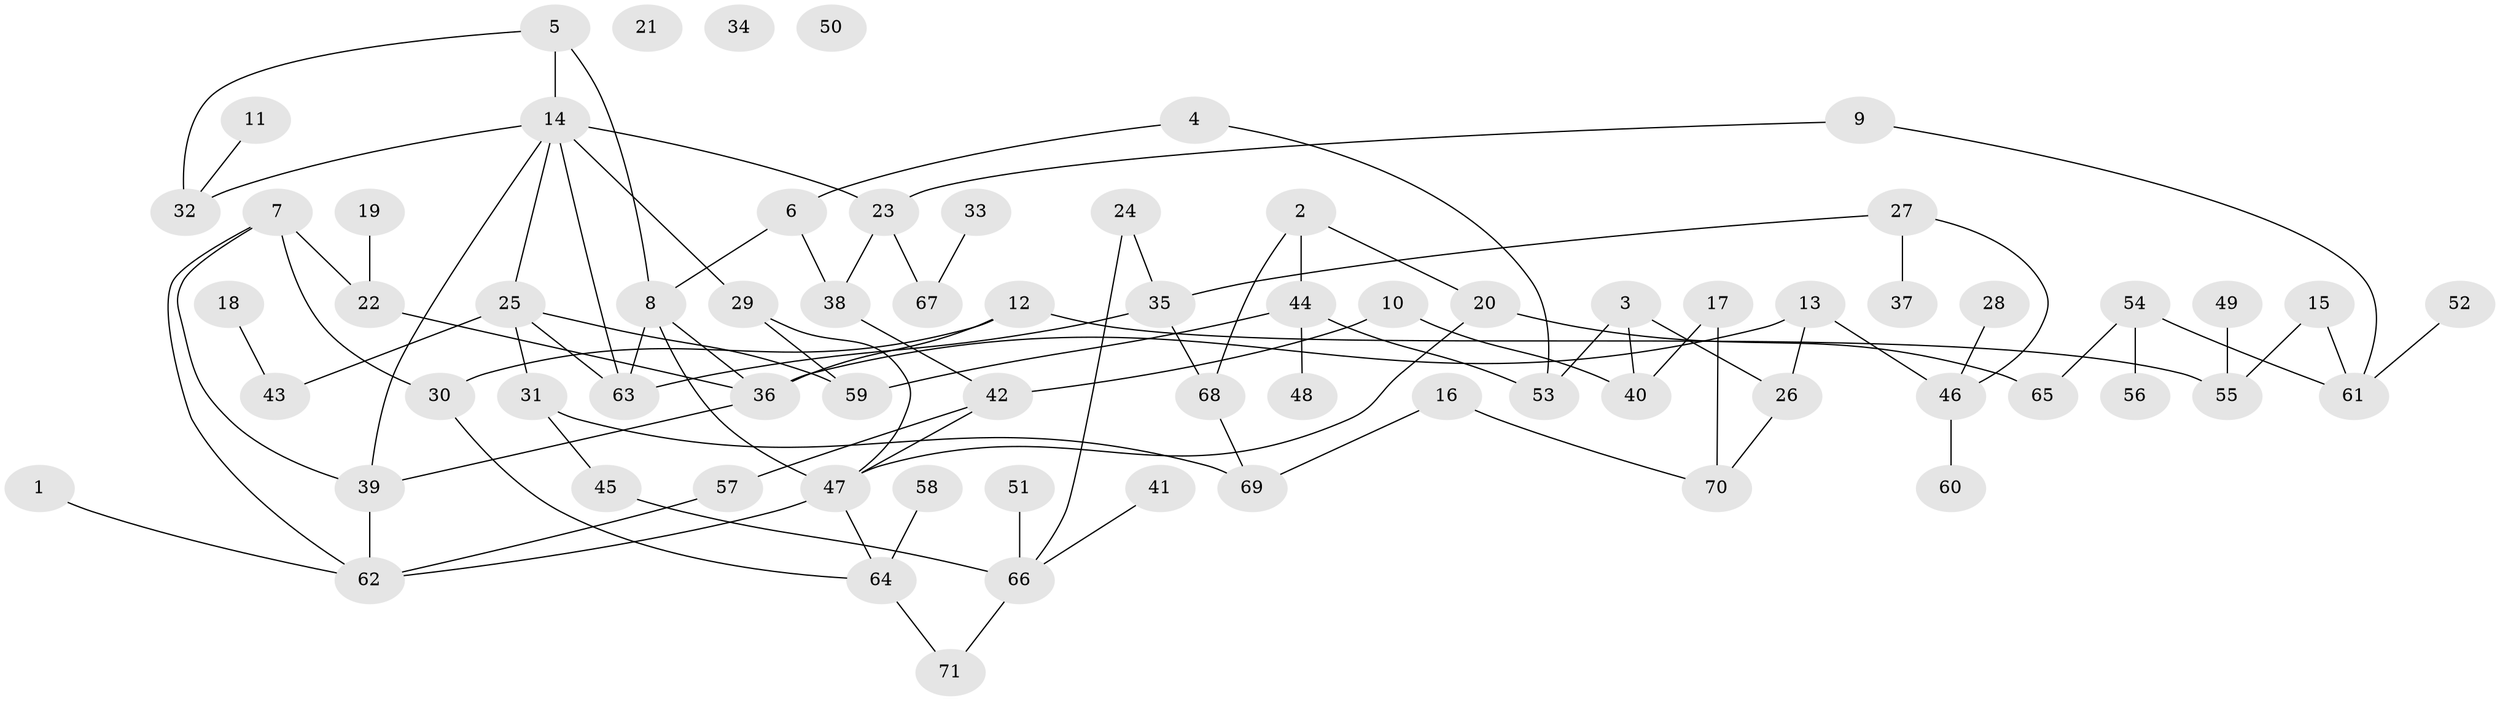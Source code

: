 // Generated by graph-tools (version 1.1) at 2025/00/03/09/25 03:00:46]
// undirected, 71 vertices, 94 edges
graph export_dot {
graph [start="1"]
  node [color=gray90,style=filled];
  1;
  2;
  3;
  4;
  5;
  6;
  7;
  8;
  9;
  10;
  11;
  12;
  13;
  14;
  15;
  16;
  17;
  18;
  19;
  20;
  21;
  22;
  23;
  24;
  25;
  26;
  27;
  28;
  29;
  30;
  31;
  32;
  33;
  34;
  35;
  36;
  37;
  38;
  39;
  40;
  41;
  42;
  43;
  44;
  45;
  46;
  47;
  48;
  49;
  50;
  51;
  52;
  53;
  54;
  55;
  56;
  57;
  58;
  59;
  60;
  61;
  62;
  63;
  64;
  65;
  66;
  67;
  68;
  69;
  70;
  71;
  1 -- 62;
  2 -- 20;
  2 -- 44;
  2 -- 68;
  3 -- 26;
  3 -- 40;
  3 -- 53;
  4 -- 6;
  4 -- 53;
  5 -- 8;
  5 -- 14;
  5 -- 32;
  6 -- 8;
  6 -- 38;
  7 -- 22;
  7 -- 30;
  7 -- 39;
  7 -- 62;
  8 -- 36;
  8 -- 47;
  8 -- 63;
  9 -- 23;
  9 -- 61;
  10 -- 40;
  10 -- 42;
  11 -- 32;
  12 -- 30;
  12 -- 36;
  12 -- 55;
  13 -- 26;
  13 -- 36;
  13 -- 46;
  14 -- 23;
  14 -- 25;
  14 -- 29;
  14 -- 32;
  14 -- 39;
  14 -- 63;
  15 -- 55;
  15 -- 61;
  16 -- 69;
  16 -- 70;
  17 -- 40;
  17 -- 70;
  18 -- 43;
  19 -- 22;
  20 -- 47;
  20 -- 65;
  22 -- 36;
  23 -- 38;
  23 -- 67;
  24 -- 35;
  24 -- 66;
  25 -- 31;
  25 -- 43;
  25 -- 59;
  25 -- 63;
  26 -- 70;
  27 -- 35;
  27 -- 37;
  27 -- 46;
  28 -- 46;
  29 -- 47;
  29 -- 59;
  30 -- 64;
  31 -- 45;
  31 -- 69;
  33 -- 67;
  35 -- 63;
  35 -- 68;
  36 -- 39;
  38 -- 42;
  39 -- 62;
  41 -- 66;
  42 -- 47;
  42 -- 57;
  44 -- 48;
  44 -- 53;
  44 -- 59;
  45 -- 66;
  46 -- 60;
  47 -- 62;
  47 -- 64;
  49 -- 55;
  51 -- 66;
  52 -- 61;
  54 -- 56;
  54 -- 61;
  54 -- 65;
  57 -- 62;
  58 -- 64;
  64 -- 71;
  66 -- 71;
  68 -- 69;
}
